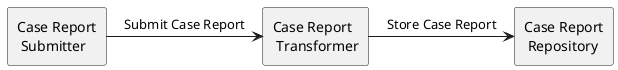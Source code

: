 @startuml
skinparam componentStyle rectangle

agent [Case Report\n Submitter] as CRS
agent [Case Report\n Transformer] as CRT
agent [Case Report\n Repository] as CRR


CRS -> CRT : Submit Case Report
CRT -> CRR : Store Case Report



@enduml